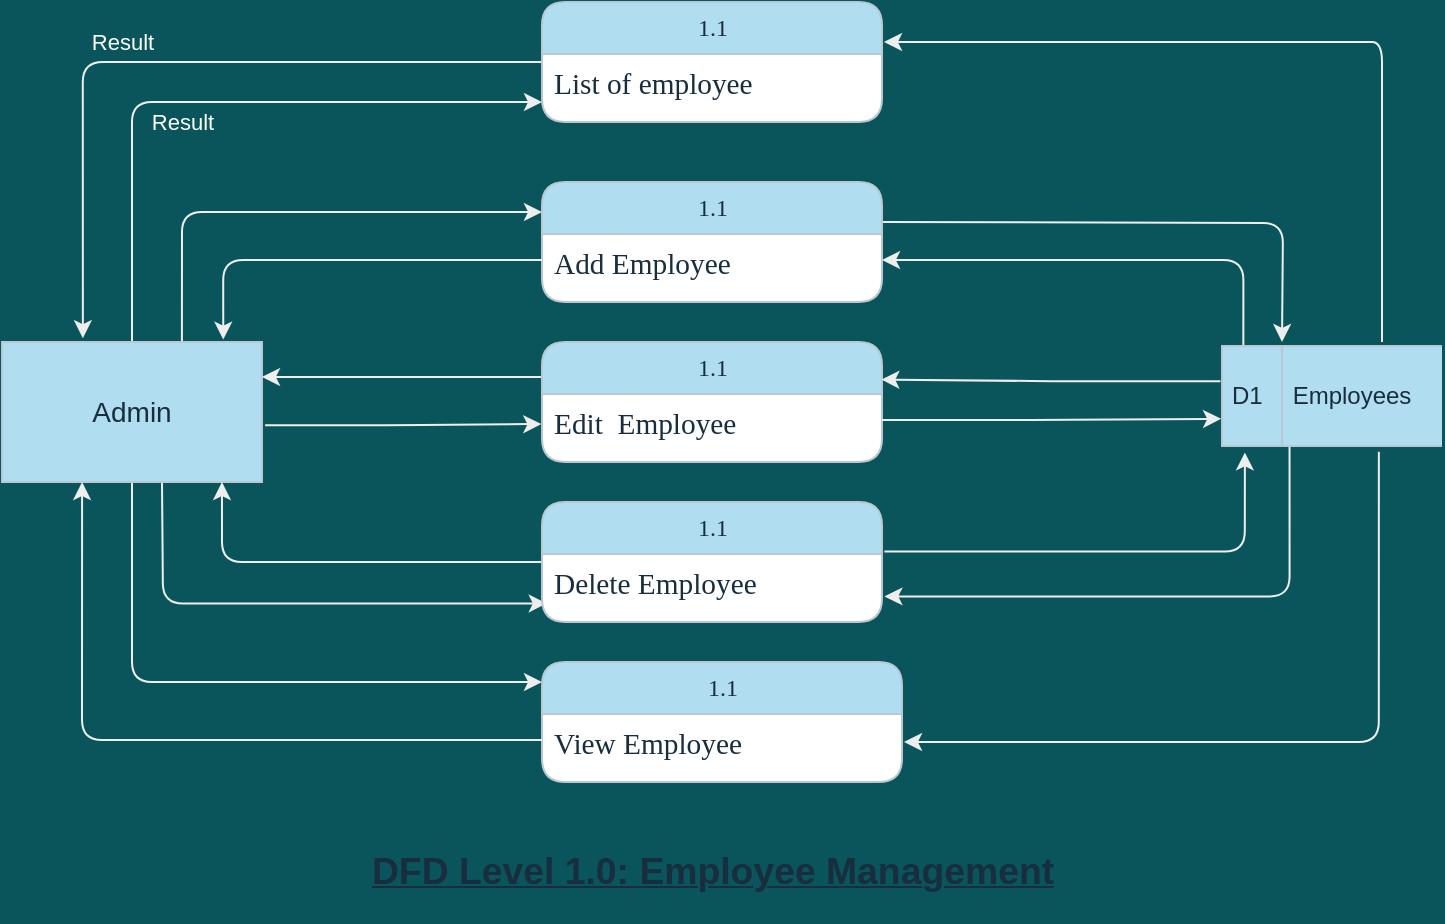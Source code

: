 <mxfile version="14.6.13" type="device"><diagram name="Page-1" id="b520641d-4fe3-3701-9064-5fc419738815"><mxGraphModel dx="1185" dy="685" grid="1" gridSize="10" guides="1" tooltips="1" connect="1" arrows="1" fold="1" page="1" pageScale="1" pageWidth="1100" pageHeight="850" background="#09555B" math="0" shadow="0"><root><mxCell id="0"/><mxCell id="1" parent="0"/><mxCell id="ci4UWPyETU7jolI5O_qP-29" style="edgeStyle=orthogonalEdgeStyle;rounded=1;sketch=0;orthogonalLoop=1;jettySize=auto;html=1;entryX=0.311;entryY=-0.027;entryDx=0;entryDy=0;entryPerimeter=0;fontColor=#FFFFFF;strokeColor=#EEEEEE;" parent="1" source="21ea969265ad0168-10" target="-beWoCkQJ6YWJmsvKfJx-2" edge="1"><mxGeometry relative="1" as="geometry"/></mxCell><mxCell id="21ea969265ad0168-10" value="1.1" style="swimlane;html=1;fontStyle=0;childLayout=stackLayout;horizontal=1;startSize=26;fillColor=#B1DDF0;horizontalStack=0;resizeParent=1;resizeLast=0;collapsible=1;marginBottom=0;swimlaneFillColor=#ffffff;align=center;rounded=1;shadow=0;comic=0;labelBackgroundColor=none;strokeWidth=1;fontFamily=Verdana;fontSize=12;strokeColor=#BAC8D3;fontColor=#182E3E;" parent="1" vertex="1"><mxGeometry x="360" y="40" width="170" height="60" as="geometry"/></mxCell><mxCell id="21ea969265ad0168-52" value="&lt;span id=&quot;docs-internal-guid-320376ae-7fff-5564-11ea-6936158cb16e&quot;&gt;&lt;span style=&quot;font-size: 11pt ; font-family: &amp;#34;times new roman&amp;#34; ; background-color: transparent ; vertical-align: baseline&quot;&gt;List of employee&lt;/span&gt;&lt;/span&gt;" style="text;html=1;strokeColor=none;fillColor=none;spacingLeft=4;spacingRight=4;whiteSpace=wrap;overflow=hidden;rotatable=0;points=[[0,0.5],[1,0.5]];portConstraint=eastwest;fontColor=#182E3E;" parent="21ea969265ad0168-10" vertex="1"><mxGeometry y="26" width="170" height="26" as="geometry"/></mxCell><mxCell id="-beWoCkQJ6YWJmsvKfJx-1" value="&lt;p class=&quot;MsoNormal&quot;&gt;&lt;b&gt;&lt;u&gt;&lt;span style=&quot;font-size: 14.0pt ; font-family: &amp;#34;helvetica&amp;#34; , sans-serif&quot;&gt;DFD Level 1.0: Employee Management&lt;/span&gt;&lt;/u&gt;&lt;/b&gt;&lt;/p&gt;" style="text;html=1;align=center;verticalAlign=middle;resizable=0;points=[];autosize=1;strokeColor=none;fontColor=#182E3E;" parent="1" vertex="1"><mxGeometry x="265" y="450" width="360" height="50" as="geometry"/></mxCell><mxCell id="ci4UWPyETU7jolI5O_qP-13" style="edgeStyle=orthogonalEdgeStyle;curved=0;rounded=1;sketch=0;orthogonalLoop=1;jettySize=auto;html=1;entryX=0;entryY=0.25;entryDx=0;entryDy=0;fontColor=#FFFFFF;strokeColor=#EEEEEE;exitX=0.692;exitY=0;exitDx=0;exitDy=0;exitPerimeter=0;" parent="1" source="-beWoCkQJ6YWJmsvKfJx-2" target="jukQ1h9ZDWR2W8HrLVkR-2" edge="1"><mxGeometry relative="1" as="geometry"/></mxCell><mxCell id="ci4UWPyETU7jolI5O_qP-15" style="edgeStyle=orthogonalEdgeStyle;curved=0;rounded=1;sketch=0;orthogonalLoop=1;jettySize=auto;html=1;entryX=-0.002;entryY=0.577;entryDx=0;entryDy=0;fontColor=#FFFFFF;strokeColor=#EEEEEE;exitX=1.012;exitY=0.594;exitDx=0;exitDy=0;exitPerimeter=0;entryPerimeter=0;" parent="1" source="-beWoCkQJ6YWJmsvKfJx-2" target="jukQ1h9ZDWR2W8HrLVkR-5" edge="1"><mxGeometry relative="1" as="geometry"/></mxCell><mxCell id="ci4UWPyETU7jolI5O_qP-17" style="edgeStyle=orthogonalEdgeStyle;curved=0;rounded=1;sketch=0;orthogonalLoop=1;jettySize=auto;html=1;entryX=0.014;entryY=0.951;entryDx=0;entryDy=0;entryPerimeter=0;fontColor=#FFFFFF;strokeColor=#EEEEEE;" parent="1" target="jukQ1h9ZDWR2W8HrLVkR-7" edge="1"><mxGeometry relative="1" as="geometry"><mxPoint x="170" y="280" as="sourcePoint"/></mxGeometry></mxCell><mxCell id="ci4UWPyETU7jolI5O_qP-19" style="edgeStyle=orthogonalEdgeStyle;curved=0;rounded=1;sketch=0;orthogonalLoop=1;jettySize=auto;html=1;fontColor=#FFFFFF;strokeColor=#EEEEEE;" parent="1" source="-beWoCkQJ6YWJmsvKfJx-2" edge="1"><mxGeometry relative="1" as="geometry"><mxPoint x="360" y="380" as="targetPoint"/><Array as="points"><mxPoint x="155" y="380"/><mxPoint x="360" y="380"/></Array></mxGeometry></mxCell><mxCell id="ci4UWPyETU7jolI5O_qP-28" style="edgeStyle=orthogonalEdgeStyle;rounded=1;sketch=0;orthogonalLoop=1;jettySize=auto;html=1;fontColor=#FFFFFF;strokeColor=#EEEEEE;" parent="1" source="-beWoCkQJ6YWJmsvKfJx-2" edge="1"><mxGeometry relative="1" as="geometry"><mxPoint x="360" y="90" as="targetPoint"/><Array as="points"><mxPoint x="155" y="90"/><mxPoint x="360" y="90"/></Array></mxGeometry></mxCell><mxCell id="ci4UWPyETU7jolI5O_qP-30" value="Result" style="edgeLabel;html=1;align=center;verticalAlign=middle;resizable=0;points=[];labelBackgroundColor=none;fontColor=#FFFFFF;labelBorderColor=none;" parent="ci4UWPyETU7jolI5O_qP-28" vertex="1" connectable="0"><mxGeometry x="-0.285" y="-3" relative="1" as="geometry"><mxPoint x="-8" y="-34" as="offset"/></mxGeometry></mxCell><mxCell id="-beWoCkQJ6YWJmsvKfJx-2" value="&lt;font style=&quot;font-size: 14px&quot;&gt;Admin&lt;/font&gt;" style="rounded=0;whiteSpace=wrap;html=1;fillColor=#B1DDF0;strokeColor=#BAC8D3;fontColor=#182E3E;" parent="1" vertex="1"><mxGeometry x="90" y="210" width="130" height="70" as="geometry"/></mxCell><mxCell id="ci4UWPyETU7jolI5O_qP-6" style="edgeStyle=orthogonalEdgeStyle;curved=0;rounded=1;sketch=0;orthogonalLoop=1;jettySize=auto;html=1;fontColor=#FFFFFF;strokeColor=#EEEEEE;" parent="1" edge="1"><mxGeometry relative="1" as="geometry"><mxPoint x="530" y="150" as="sourcePoint"/><mxPoint x="730" y="210" as="targetPoint"/></mxGeometry></mxCell><mxCell id="jukQ1h9ZDWR2W8HrLVkR-2" value="1.1" style="swimlane;html=1;fontStyle=0;childLayout=stackLayout;horizontal=1;startSize=26;fillColor=#B1DDF0;horizontalStack=0;resizeParent=1;resizeLast=0;collapsible=1;marginBottom=0;swimlaneFillColor=#ffffff;align=center;rounded=1;shadow=0;comic=0;labelBackgroundColor=none;strokeWidth=1;fontFamily=Verdana;fontSize=12;strokeColor=#BAC8D3;fontColor=#182E3E;" parent="1" vertex="1"><mxGeometry x="360" y="130" width="170" height="60" as="geometry"/></mxCell><mxCell id="jukQ1h9ZDWR2W8HrLVkR-3" value="&lt;span id=&quot;docs-internal-guid-f91e8f93-7fff-7fc4-d953-1c8a1edfba7c&quot;&gt;&lt;span style=&quot;font-size: 11pt ; font-family: &amp;#34;times new roman&amp;#34; ; background-color: transparent ; vertical-align: baseline&quot;&gt;Add Employee&lt;/span&gt;&lt;/span&gt;" style="text;html=1;strokeColor=none;fillColor=none;spacingLeft=4;spacingRight=4;whiteSpace=wrap;overflow=hidden;rotatable=0;points=[[0,0.5],[1,0.5]];portConstraint=eastwest;fontColor=#182E3E;" parent="jukQ1h9ZDWR2W8HrLVkR-2" vertex="1"><mxGeometry y="26" width="170" height="26" as="geometry"/></mxCell><mxCell id="ci4UWPyETU7jolI5O_qP-16" style="edgeStyle=orthogonalEdgeStyle;curved=0;rounded=1;sketch=0;orthogonalLoop=1;jettySize=auto;html=1;fontColor=#FFFFFF;strokeColor=#EEEEEE;entryX=1;entryY=0.25;entryDx=0;entryDy=0;exitX=0;exitY=0.292;exitDx=0;exitDy=0;exitPerimeter=0;" parent="1" source="jukQ1h9ZDWR2W8HrLVkR-4" target="-beWoCkQJ6YWJmsvKfJx-2" edge="1"><mxGeometry relative="1" as="geometry"><mxPoint x="223" y="235" as="targetPoint"/></mxGeometry></mxCell><mxCell id="jukQ1h9ZDWR2W8HrLVkR-4" value="1.1" style="swimlane;html=1;fontStyle=0;childLayout=stackLayout;horizontal=1;startSize=26;fillColor=#B1DDF0;horizontalStack=0;resizeParent=1;resizeLast=0;collapsible=1;marginBottom=0;swimlaneFillColor=#ffffff;align=center;rounded=1;shadow=0;comic=0;labelBackgroundColor=none;strokeWidth=1;fontFamily=Verdana;fontSize=12;strokeColor=#BAC8D3;fontColor=#182E3E;" parent="1" vertex="1"><mxGeometry x="360" y="210" width="170" height="60" as="geometry"/></mxCell><mxCell id="jukQ1h9ZDWR2W8HrLVkR-5" value="&lt;span id=&quot;docs-internal-guid-7f49682c-7fff-a4d6-9a9d-0c810e85ffbc&quot;&gt;&lt;span style=&quot;font-size: 11pt ; font-family: &amp;#34;times new roman&amp;#34; ; background-color: transparent ; vertical-align: baseline&quot;&gt;Edit&amp;nbsp; Employee&lt;/span&gt;&lt;/span&gt;" style="text;html=1;strokeColor=none;fillColor=none;spacingLeft=4;spacingRight=4;whiteSpace=wrap;overflow=hidden;rotatable=0;points=[[0,0.5],[1,0.5]];portConstraint=eastwest;fontColor=#182E3E;" parent="jukQ1h9ZDWR2W8HrLVkR-4" vertex="1"><mxGeometry y="26" width="170" height="26" as="geometry"/></mxCell><mxCell id="ci4UWPyETU7jolI5O_qP-18" style="edgeStyle=orthogonalEdgeStyle;curved=0;rounded=1;sketch=0;orthogonalLoop=1;jettySize=auto;html=1;entryX=0.846;entryY=1;entryDx=0;entryDy=0;entryPerimeter=0;fontColor=#FFFFFF;strokeColor=#EEEEEE;" parent="1" source="jukQ1h9ZDWR2W8HrLVkR-6" target="-beWoCkQJ6YWJmsvKfJx-2" edge="1"><mxGeometry relative="1" as="geometry"/></mxCell><mxCell id="jukQ1h9ZDWR2W8HrLVkR-6" value="1.1" style="swimlane;html=1;fontStyle=0;childLayout=stackLayout;horizontal=1;startSize=26;fillColor=#B1DDF0;horizontalStack=0;resizeParent=1;resizeLast=0;collapsible=1;marginBottom=0;swimlaneFillColor=#ffffff;align=center;rounded=1;shadow=0;comic=0;labelBackgroundColor=none;strokeWidth=1;fontFamily=Verdana;fontSize=12;strokeColor=#BAC8D3;fontColor=#182E3E;" parent="1" vertex="1"><mxGeometry x="360" y="290" width="170" height="60" as="geometry"/></mxCell><mxCell id="jukQ1h9ZDWR2W8HrLVkR-7" value="&lt;span id=&quot;docs-internal-guid-ec00c497-7fff-d599-0a47-b24389822d92&quot;&gt;&lt;span style=&quot;font-size: 11pt ; font-family: &amp;#34;times new roman&amp;#34; ; background-color: transparent ; vertical-align: baseline&quot;&gt;Delete Employee&lt;/span&gt;&lt;/span&gt;" style="text;html=1;strokeColor=none;fillColor=none;spacingLeft=4;spacingRight=4;whiteSpace=wrap;overflow=hidden;rotatable=0;points=[[0,0.5],[1,0.5]];portConstraint=eastwest;fontColor=#182E3E;" parent="jukQ1h9ZDWR2W8HrLVkR-6" vertex="1"><mxGeometry y="26" width="170" height="26" as="geometry"/></mxCell><mxCell id="jukQ1h9ZDWR2W8HrLVkR-8" value="1.1" style="swimlane;html=1;fontStyle=0;childLayout=stackLayout;horizontal=1;startSize=26;fillColor=#B1DDF0;horizontalStack=0;resizeParent=1;resizeLast=0;collapsible=1;marginBottom=0;swimlaneFillColor=#ffffff;align=center;rounded=1;shadow=0;comic=0;labelBackgroundColor=none;strokeWidth=1;fontFamily=Verdana;fontSize=12;strokeColor=#BAC8D3;fontColor=#182E3E;" parent="1" vertex="1"><mxGeometry x="360" y="370" width="180" height="60" as="geometry"/></mxCell><mxCell id="jukQ1h9ZDWR2W8HrLVkR-9" value="&lt;span id=&quot;docs-internal-guid-54e838d1-7fff-f729-35b7-6f94d2176117&quot;&gt;&lt;span style=&quot;font-size: 11pt ; font-family: &amp;#34;times new roman&amp;#34; ; background-color: transparent ; vertical-align: baseline&quot;&gt;View Employee&lt;/span&gt;&lt;/span&gt;" style="text;html=1;strokeColor=none;fillColor=none;spacingLeft=4;spacingRight=4;whiteSpace=wrap;overflow=hidden;rotatable=0;points=[[0,0.5],[1,0.5]];portConstraint=eastwest;fontColor=#182E3E;" parent="jukQ1h9ZDWR2W8HrLVkR-8" vertex="1"><mxGeometry y="26" width="180" height="26" as="geometry"/></mxCell><mxCell id="ci4UWPyETU7jolI5O_qP-5" style="edgeStyle=orthogonalEdgeStyle;curved=0;rounded=1;sketch=0;orthogonalLoop=1;jettySize=auto;html=1;entryX=1;entryY=0.5;entryDx=0;entryDy=0;fontColor=#FFFFFF;strokeColor=#EEEEEE;exitX=0.097;exitY=0;exitDx=0;exitDy=0;exitPerimeter=0;" parent="1" source="jukQ1h9ZDWR2W8HrLVkR-10" target="jukQ1h9ZDWR2W8HrLVkR-3" edge="1"><mxGeometry relative="1" as="geometry"><mxPoint x="710" y="200" as="sourcePoint"/></mxGeometry></mxCell><mxCell id="ci4UWPyETU7jolI5O_qP-8" style="edgeStyle=orthogonalEdgeStyle;curved=0;rounded=1;sketch=0;orthogonalLoop=1;jettySize=auto;html=1;entryX=0.998;entryY=0.313;entryDx=0;entryDy=0;entryPerimeter=0;fontColor=#FFFFFF;strokeColor=#EEEEEE;exitX=-0.007;exitY=0.352;exitDx=0;exitDy=0;exitPerimeter=0;" parent="1" source="jukQ1h9ZDWR2W8HrLVkR-10" target="jukQ1h9ZDWR2W8HrLVkR-4" edge="1"><mxGeometry relative="1" as="geometry"/></mxCell><mxCell id="ci4UWPyETU7jolI5O_qP-9" style="edgeStyle=orthogonalEdgeStyle;curved=0;rounded=1;sketch=0;orthogonalLoop=1;jettySize=auto;html=1;entryX=1.007;entryY=0.815;entryDx=0;entryDy=0;entryPerimeter=0;fontColor=#FFFFFF;strokeColor=#EEEEEE;exitX=0.307;exitY=0.993;exitDx=0;exitDy=0;exitPerimeter=0;" parent="1" source="jukQ1h9ZDWR2W8HrLVkR-10" target="jukQ1h9ZDWR2W8HrLVkR-7" edge="1"><mxGeometry relative="1" as="geometry"/></mxCell><mxCell id="ci4UWPyETU7jolI5O_qP-11" style="edgeStyle=orthogonalEdgeStyle;curved=0;rounded=1;sketch=0;orthogonalLoop=1;jettySize=auto;html=1;fontColor=#FFFFFF;strokeColor=#EEEEEE;exitX=0.713;exitY=1.057;exitDx=0;exitDy=0;exitPerimeter=0;" parent="1" source="jukQ1h9ZDWR2W8HrLVkR-10" edge="1"><mxGeometry relative="1" as="geometry"><mxPoint x="541" y="410" as="targetPoint"/><Array as="points"><mxPoint x="778" y="410"/></Array></mxGeometry></mxCell><mxCell id="jukQ1h9ZDWR2W8HrLVkR-10" value="D1" style="html=1;dashed=0;whitespace=wrap;shape=mxgraph.dfd.dataStoreID;align=left;spacingLeft=3;points=[[0,0],[0.5,0],[1,0],[0,0.5],[1,0.5],[0,1],[0.5,1],[1,1]];fillColor=#B1DDF0;strokeColor=#BAC8D3;fontColor=#182E3E;" parent="1" vertex="1"><mxGeometry x="700" y="212" width="110" height="50" as="geometry"/></mxCell><mxCell id="ci4UWPyETU7jolI5O_qP-3" style="edgeStyle=orthogonalEdgeStyle;curved=0;rounded=1;sketch=0;orthogonalLoop=1;jettySize=auto;html=1;fontColor=#FFFFFF;strokeColor=#EEEEEE;" parent="1" edge="1"><mxGeometry relative="1" as="geometry"><mxPoint x="780" y="210" as="sourcePoint"/><mxPoint x="531" y="60" as="targetPoint"/><Array as="points"><mxPoint x="770" y="60"/><mxPoint x="530" y="60"/></Array></mxGeometry></mxCell><mxCell id="jukQ1h9ZDWR2W8HrLVkR-11" value="Employees" style="text;html=1;strokeColor=none;fillColor=none;align=center;verticalAlign=middle;whiteSpace=wrap;rounded=0;fontColor=#182E3E;" parent="1" vertex="1"><mxGeometry x="740" y="227" width="50" height="20" as="geometry"/></mxCell><mxCell id="ci4UWPyETU7jolI5O_qP-7" style="edgeStyle=orthogonalEdgeStyle;curved=0;rounded=1;sketch=0;orthogonalLoop=1;jettySize=auto;html=1;entryX=-0.004;entryY=0.728;entryDx=0;entryDy=0;entryPerimeter=0;fontColor=#FFFFFF;strokeColor=#EEEEEE;" parent="1" source="jukQ1h9ZDWR2W8HrLVkR-5" target="jukQ1h9ZDWR2W8HrLVkR-10" edge="1"><mxGeometry relative="1" as="geometry"/></mxCell><mxCell id="ci4UWPyETU7jolI5O_qP-10" style="edgeStyle=orthogonalEdgeStyle;curved=0;rounded=1;sketch=0;orthogonalLoop=1;jettySize=auto;html=1;entryX=0.104;entryY=1.064;entryDx=0;entryDy=0;entryPerimeter=0;fontColor=#FFFFFF;strokeColor=#EEEEEE;exitX=1.007;exitY=-0.046;exitDx=0;exitDy=0;exitPerimeter=0;" parent="1" source="jukQ1h9ZDWR2W8HrLVkR-7" target="jukQ1h9ZDWR2W8HrLVkR-10" edge="1"><mxGeometry relative="1" as="geometry"/></mxCell><mxCell id="ci4UWPyETU7jolI5O_qP-14" style="edgeStyle=orthogonalEdgeStyle;curved=0;rounded=1;sketch=0;orthogonalLoop=1;jettySize=auto;html=1;entryX=0.851;entryY=-0.017;entryDx=0;entryDy=0;entryPerimeter=0;fontColor=#FFFFFF;strokeColor=#EEEEEE;" parent="1" source="jukQ1h9ZDWR2W8HrLVkR-3" target="-beWoCkQJ6YWJmsvKfJx-2" edge="1"><mxGeometry relative="1" as="geometry"/></mxCell><mxCell id="ci4UWPyETU7jolI5O_qP-20" style="edgeStyle=orthogonalEdgeStyle;curved=0;rounded=1;sketch=0;orthogonalLoop=1;jettySize=auto;html=1;entryX=0.308;entryY=1;entryDx=0;entryDy=0;entryPerimeter=0;fontColor=#FFFFFF;strokeColor=#EEEEEE;" parent="1" source="jukQ1h9ZDWR2W8HrLVkR-9" target="-beWoCkQJ6YWJmsvKfJx-2" edge="1"><mxGeometry relative="1" as="geometry"/></mxCell><mxCell id="ci4UWPyETU7jolI5O_qP-31" value="Result" style="edgeLabel;html=1;align=center;verticalAlign=middle;resizable=0;points=[];labelBackgroundColor=none;fontColor=#FFFFFF;labelBorderColor=none;" parent="1" vertex="1" connectable="0"><mxGeometry x="180" y="100" as="geometry"/></mxCell></root></mxGraphModel></diagram></mxfile>